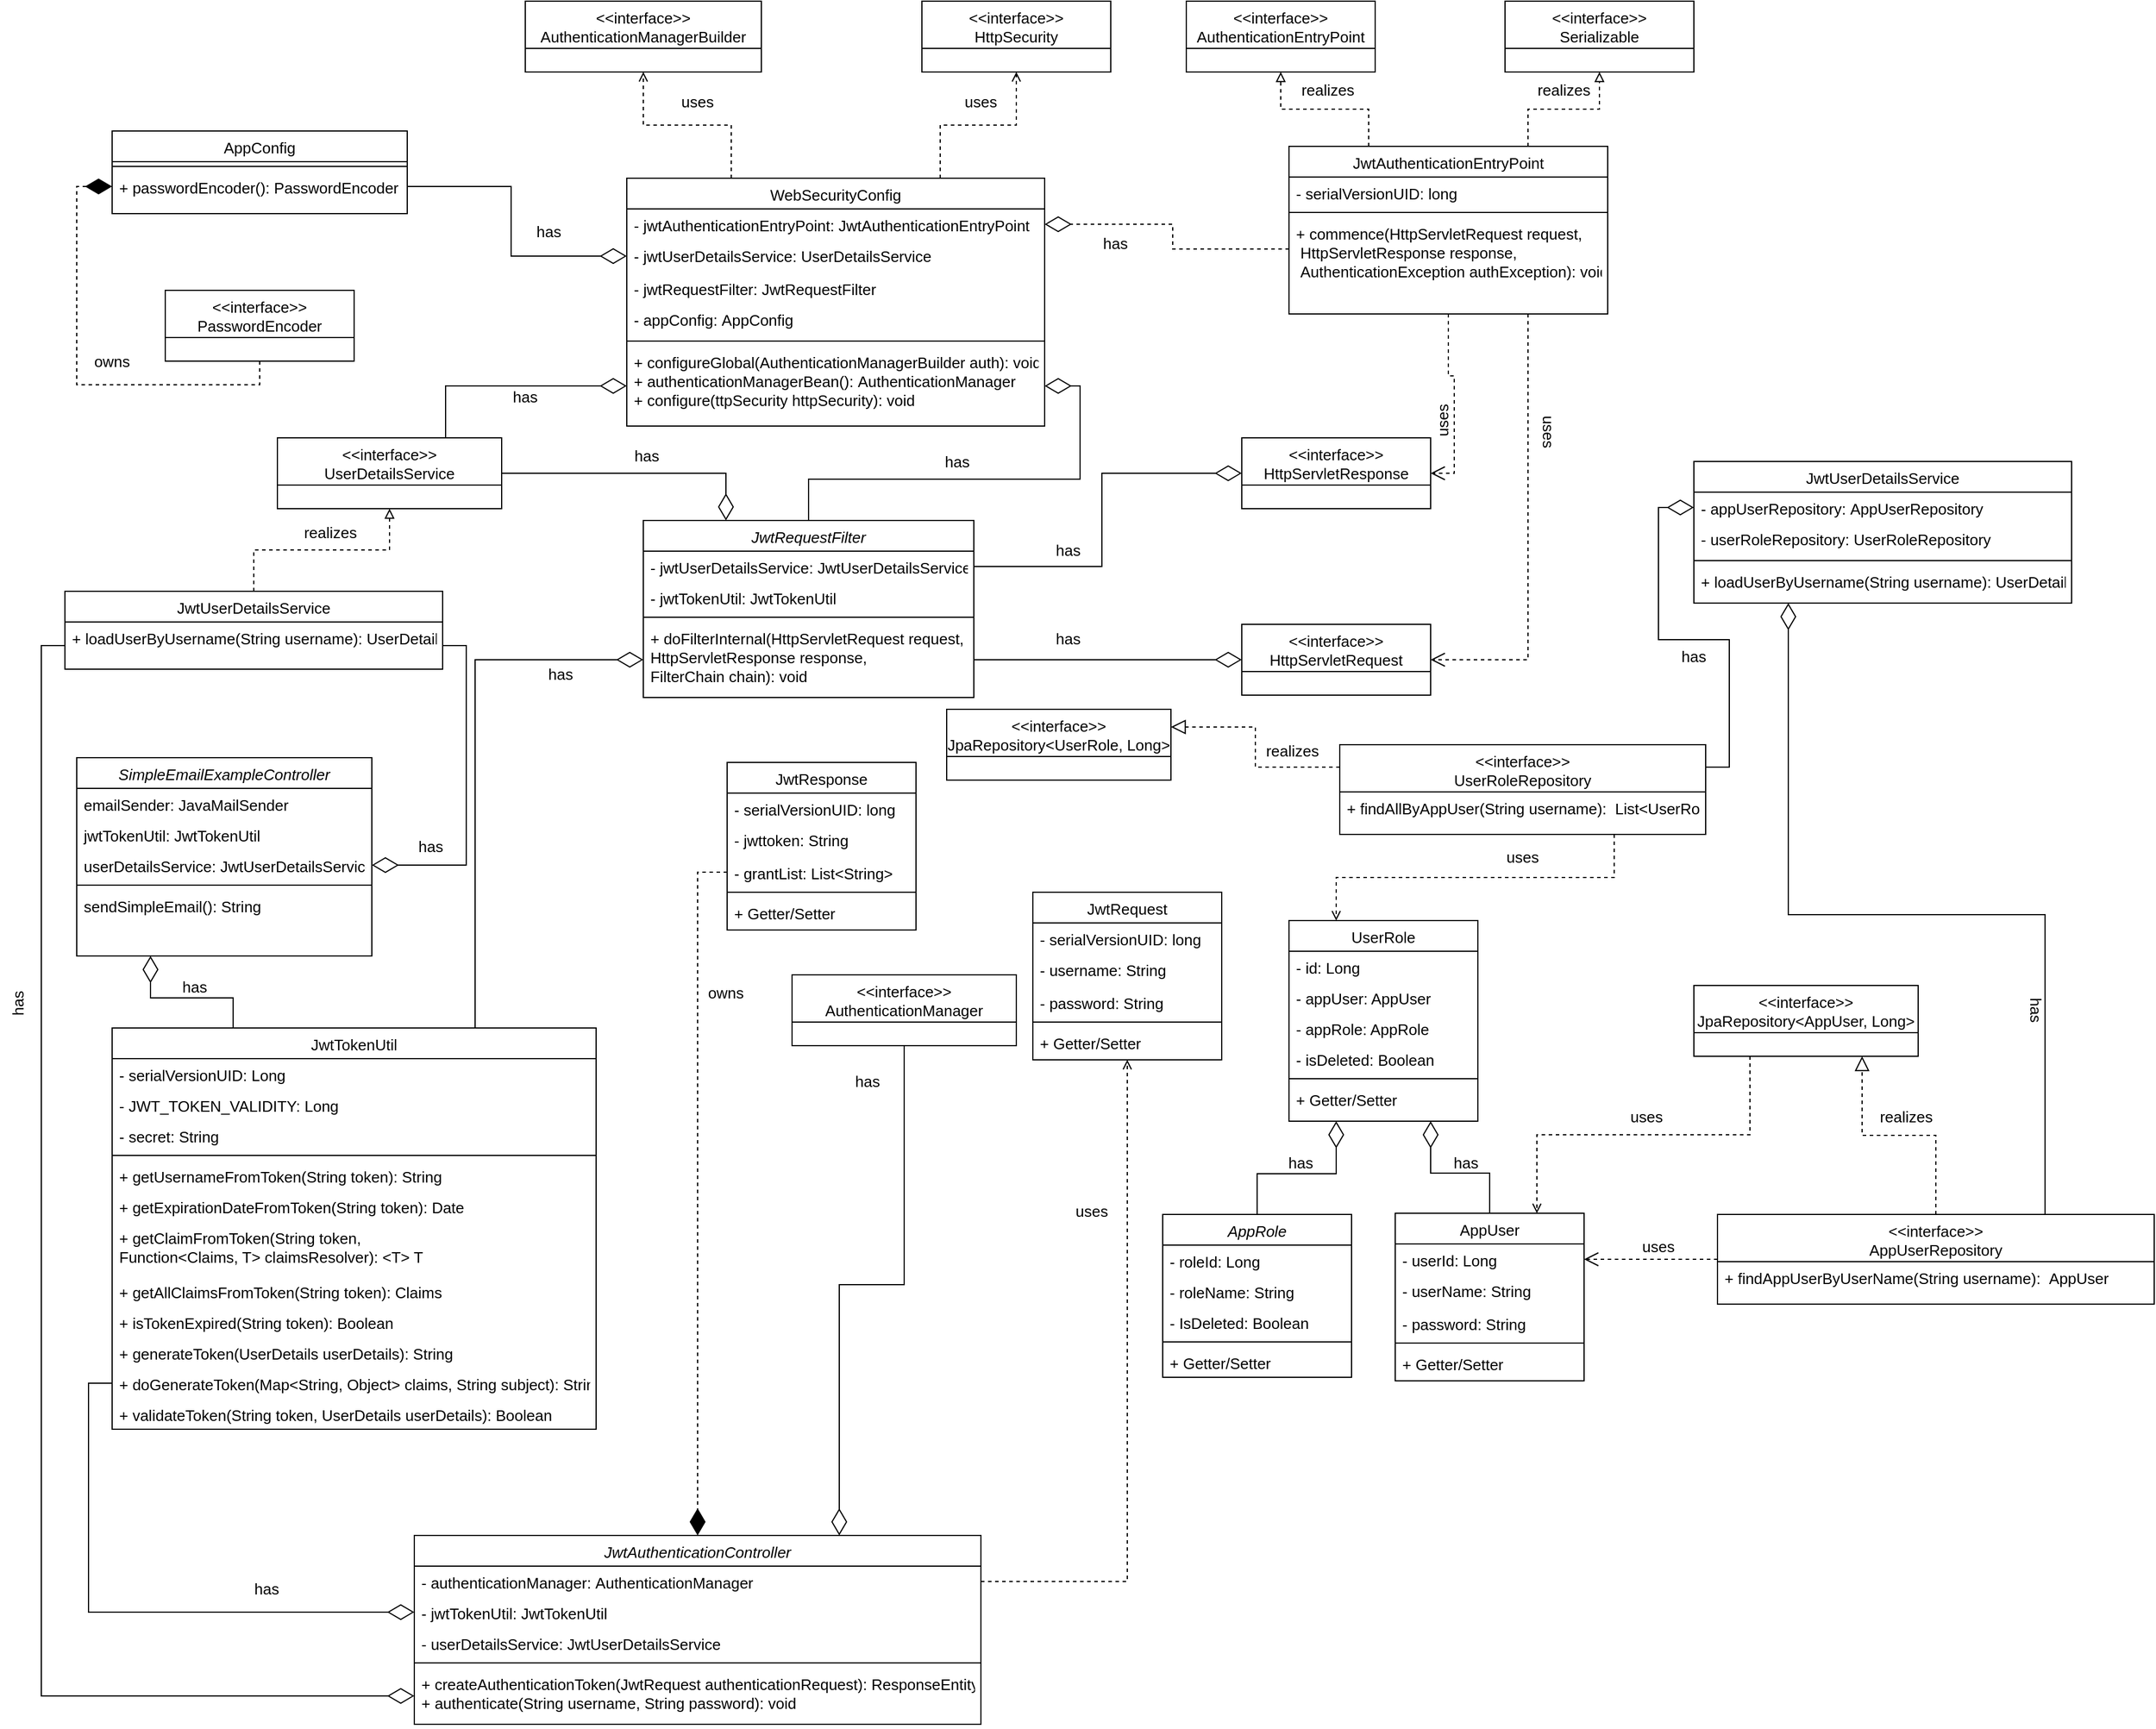 <mxfile version="20.2.3" type="device"><diagram id="C5RBs43oDa-KdzZeNtuy" name="Page-1"><mxGraphModel dx="2947" dy="685" grid="1" gridSize="10" guides="1" tooltips="1" connect="1" arrows="1" fold="1" page="1" pageScale="1" pageWidth="827" pageHeight="1169" math="0" shadow="0"><root><mxCell id="WIyWlLk6GJQsqaUBKTNV-0"/><mxCell id="WIyWlLk6GJQsqaUBKTNV-1" parent="WIyWlLk6GJQsqaUBKTNV-0"/><mxCell id="GFH-KnQMVYbRyh71tDUN-4" style="edgeStyle=orthogonalEdgeStyle;rounded=0;orthogonalLoop=1;jettySize=auto;html=1;exitX=0.5;exitY=0;exitDx=0;exitDy=0;entryX=0.25;entryY=1;entryDx=0;entryDy=0;endArrow=diamondThin;endFill=0;strokeWidth=1;endSize=20;strokeColor=#000000;fontSize=13;" parent="WIyWlLk6GJQsqaUBKTNV-1" source="zkfFHV4jXpPFQw0GAbJ--0" target="zkfFHV4jXpPFQw0GAbJ--17" edge="1"><mxGeometry relative="1" as="geometry"/></mxCell><mxCell id="zkfFHV4jXpPFQw0GAbJ--0" value="AppRole" style="swimlane;fontStyle=2;align=center;verticalAlign=top;childLayout=stackLayout;horizontal=1;startSize=26;horizontalStack=0;resizeParent=1;resizeLast=0;collapsible=1;marginBottom=0;rounded=0;shadow=0;strokeWidth=1;fontSize=13;" parent="WIyWlLk6GJQsqaUBKTNV-1" vertex="1"><mxGeometry x="-420" y="1028" width="160" height="138" as="geometry"><mxRectangle x="230" y="140" width="160" height="26" as="alternateBounds"/></mxGeometry></mxCell><mxCell id="zkfFHV4jXpPFQw0GAbJ--1" value="- roleId: Long" style="text;align=left;verticalAlign=top;spacingLeft=4;spacingRight=4;overflow=hidden;rotatable=0;points=[[0,0.5],[1,0.5]];portConstraint=eastwest;fontSize=13;" parent="zkfFHV4jXpPFQw0GAbJ--0" vertex="1"><mxGeometry y="26" width="160" height="26" as="geometry"/></mxCell><mxCell id="zkfFHV4jXpPFQw0GAbJ--2" value="- roleName: String" style="text;align=left;verticalAlign=top;spacingLeft=4;spacingRight=4;overflow=hidden;rotatable=0;points=[[0,0.5],[1,0.5]];portConstraint=eastwest;rounded=0;shadow=0;html=0;fontSize=13;" parent="zkfFHV4jXpPFQw0GAbJ--0" vertex="1"><mxGeometry y="52" width="160" height="26" as="geometry"/></mxCell><mxCell id="zkfFHV4jXpPFQw0GAbJ--3" value="- IsDeleted: Boolean" style="text;align=left;verticalAlign=top;spacingLeft=4;spacingRight=4;overflow=hidden;rotatable=0;points=[[0,0.5],[1,0.5]];portConstraint=eastwest;rounded=0;shadow=0;html=0;fontSize=13;" parent="zkfFHV4jXpPFQw0GAbJ--0" vertex="1"><mxGeometry y="78" width="160" height="26" as="geometry"/></mxCell><mxCell id="zkfFHV4jXpPFQw0GAbJ--4" value="" style="line;html=1;strokeWidth=1;align=left;verticalAlign=middle;spacingTop=-1;spacingLeft=3;spacingRight=3;rotatable=0;labelPosition=right;points=[];portConstraint=eastwest;fontSize=13;" parent="zkfFHV4jXpPFQw0GAbJ--0" vertex="1"><mxGeometry y="104" width="160" height="8" as="geometry"/></mxCell><mxCell id="zkfFHV4jXpPFQw0GAbJ--5" value="+ Getter/Setter" style="text;align=left;verticalAlign=top;spacingLeft=4;spacingRight=4;overflow=hidden;rotatable=0;points=[[0,0.5],[1,0.5]];portConstraint=eastwest;fontSize=13;" parent="zkfFHV4jXpPFQw0GAbJ--0" vertex="1"><mxGeometry y="112" width="160" height="26" as="geometry"/></mxCell><mxCell id="GFH-KnQMVYbRyh71tDUN-3" style="edgeStyle=orthogonalEdgeStyle;rounded=0;orthogonalLoop=1;jettySize=auto;html=1;exitX=0.5;exitY=0;exitDx=0;exitDy=0;entryX=0.75;entryY=1;entryDx=0;entryDy=0;endArrow=diamondThin;endFill=0;endSize=20;fontSize=13;" parent="WIyWlLk6GJQsqaUBKTNV-1" source="zkfFHV4jXpPFQw0GAbJ--6" target="zkfFHV4jXpPFQw0GAbJ--17" edge="1"><mxGeometry relative="1" as="geometry"/></mxCell><mxCell id="zkfFHV4jXpPFQw0GAbJ--6" value="AppUser" style="swimlane;fontStyle=0;align=center;verticalAlign=top;childLayout=stackLayout;horizontal=1;startSize=26;horizontalStack=0;resizeParent=1;resizeLast=0;collapsible=1;marginBottom=0;rounded=0;shadow=0;strokeWidth=1;fontSize=13;" parent="WIyWlLk6GJQsqaUBKTNV-1" vertex="1"><mxGeometry x="-223" y="1027" width="160" height="142" as="geometry"><mxRectangle x="130" y="380" width="160" height="26" as="alternateBounds"/></mxGeometry></mxCell><mxCell id="zkfFHV4jXpPFQw0GAbJ--7" value="- userId: Long" style="text;align=left;verticalAlign=top;spacingLeft=4;spacingRight=4;overflow=hidden;rotatable=0;points=[[0,0.5],[1,0.5]];portConstraint=eastwest;fontSize=13;" parent="zkfFHV4jXpPFQw0GAbJ--6" vertex="1"><mxGeometry y="26" width="160" height="26" as="geometry"/></mxCell><mxCell id="zkfFHV4jXpPFQw0GAbJ--8" value="- userName: String" style="text;align=left;verticalAlign=top;spacingLeft=4;spacingRight=4;overflow=hidden;rotatable=0;points=[[0,0.5],[1,0.5]];portConstraint=eastwest;rounded=0;shadow=0;html=0;fontSize=13;" parent="zkfFHV4jXpPFQw0GAbJ--6" vertex="1"><mxGeometry y="52" width="160" height="28" as="geometry"/></mxCell><mxCell id="GFH-KnQMVYbRyh71tDUN-1" value="- password: String" style="text;align=left;verticalAlign=top;spacingLeft=4;spacingRight=4;overflow=hidden;rotatable=0;points=[[0,0.5],[1,0.5]];portConstraint=eastwest;fontSize=13;" parent="zkfFHV4jXpPFQw0GAbJ--6" vertex="1"><mxGeometry y="80" width="160" height="26" as="geometry"/></mxCell><mxCell id="zkfFHV4jXpPFQw0GAbJ--9" value="" style="line;html=1;strokeWidth=1;align=left;verticalAlign=middle;spacingTop=-1;spacingLeft=3;spacingRight=3;rotatable=0;labelPosition=right;points=[];portConstraint=eastwest;fontSize=13;" parent="zkfFHV4jXpPFQw0GAbJ--6" vertex="1"><mxGeometry y="106" width="160" height="8" as="geometry"/></mxCell><mxCell id="zkfFHV4jXpPFQw0GAbJ--10" value="+ Getter/Setter" style="text;align=left;verticalAlign=top;spacingLeft=4;spacingRight=4;overflow=hidden;rotatable=0;points=[[0,0.5],[1,0.5]];portConstraint=eastwest;fontStyle=0;fontSize=13;" parent="zkfFHV4jXpPFQw0GAbJ--6" vertex="1"><mxGeometry y="114" width="160" height="26" as="geometry"/></mxCell><mxCell id="zkfFHV4jXpPFQw0GAbJ--17" value="UserRole" style="swimlane;fontStyle=0;align=center;verticalAlign=top;childLayout=stackLayout;horizontal=1;startSize=26;horizontalStack=0;resizeParent=1;resizeLast=0;collapsible=1;marginBottom=0;rounded=0;shadow=0;strokeWidth=1;fontSize=13;" parent="WIyWlLk6GJQsqaUBKTNV-1" vertex="1"><mxGeometry x="-313" y="779" width="160" height="170" as="geometry"><mxRectangle x="550" y="140" width="160" height="26" as="alternateBounds"/></mxGeometry></mxCell><mxCell id="zkfFHV4jXpPFQw0GAbJ--18" value="- id: Long" style="text;align=left;verticalAlign=top;spacingLeft=4;spacingRight=4;overflow=hidden;rotatable=0;points=[[0,0.5],[1,0.5]];portConstraint=eastwest;fontSize=13;" parent="zkfFHV4jXpPFQw0GAbJ--17" vertex="1"><mxGeometry y="26" width="160" height="26" as="geometry"/></mxCell><mxCell id="zkfFHV4jXpPFQw0GAbJ--19" value="- appUser: AppUser" style="text;align=left;verticalAlign=top;spacingLeft=4;spacingRight=4;overflow=hidden;rotatable=0;points=[[0,0.5],[1,0.5]];portConstraint=eastwest;rounded=0;shadow=0;html=0;fontSize=13;" parent="zkfFHV4jXpPFQw0GAbJ--17" vertex="1"><mxGeometry y="52" width="160" height="26" as="geometry"/></mxCell><mxCell id="zkfFHV4jXpPFQw0GAbJ--20" value="- appRole: AppRole" style="text;align=left;verticalAlign=top;spacingLeft=4;spacingRight=4;overflow=hidden;rotatable=0;points=[[0,0.5],[1,0.5]];portConstraint=eastwest;rounded=0;shadow=0;html=0;fontSize=13;" parent="zkfFHV4jXpPFQw0GAbJ--17" vertex="1"><mxGeometry y="78" width="160" height="26" as="geometry"/></mxCell><mxCell id="zkfFHV4jXpPFQw0GAbJ--22" value="- isDeleted: Boolean" style="text;align=left;verticalAlign=top;spacingLeft=4;spacingRight=4;overflow=hidden;rotatable=0;points=[[0,0.5],[1,0.5]];portConstraint=eastwest;rounded=0;shadow=0;html=0;fontSize=13;" parent="zkfFHV4jXpPFQw0GAbJ--17" vertex="1"><mxGeometry y="104" width="160" height="26" as="geometry"/></mxCell><mxCell id="zkfFHV4jXpPFQw0GAbJ--23" value="" style="line;html=1;strokeWidth=1;align=left;verticalAlign=middle;spacingTop=-1;spacingLeft=3;spacingRight=3;rotatable=0;labelPosition=right;points=[];portConstraint=eastwest;fontSize=13;" parent="zkfFHV4jXpPFQw0GAbJ--17" vertex="1"><mxGeometry y="130" width="160" height="8" as="geometry"/></mxCell><mxCell id="zkfFHV4jXpPFQw0GAbJ--24" value="+ Getter/Setter" style="text;align=left;verticalAlign=top;spacingLeft=4;spacingRight=4;overflow=hidden;rotatable=0;points=[[0,0.5],[1,0.5]];portConstraint=eastwest;fontSize=13;" parent="zkfFHV4jXpPFQw0GAbJ--17" vertex="1"><mxGeometry y="138" width="160" height="26" as="geometry"/></mxCell><mxCell id="GFH-KnQMVYbRyh71tDUN-5" value="has" style="text;html=1;strokeColor=none;fillColor=none;align=center;verticalAlign=middle;whiteSpace=wrap;rounded=0;fontSize=13;" parent="WIyWlLk6GJQsqaUBKTNV-1" vertex="1"><mxGeometry x="-193" y="969" width="60" height="30" as="geometry"/></mxCell><mxCell id="GFH-KnQMVYbRyh71tDUN-6" value="has" style="text;html=1;strokeColor=none;fillColor=none;align=center;verticalAlign=middle;whiteSpace=wrap;rounded=0;fontSize=13;" parent="WIyWlLk6GJQsqaUBKTNV-1" vertex="1"><mxGeometry x="-333" y="969" width="60" height="30" as="geometry"/></mxCell><mxCell id="mwHQB4q57bVWl0-yismX-0" value="JwtResponse" style="swimlane;fontStyle=0;align=center;verticalAlign=top;childLayout=stackLayout;horizontal=1;startSize=26;horizontalStack=0;resizeParent=1;resizeLast=0;collapsible=1;marginBottom=0;rounded=0;shadow=0;strokeWidth=1;fontSize=13;" parent="WIyWlLk6GJQsqaUBKTNV-1" vertex="1"><mxGeometry x="-789" y="645" width="160" height="142" as="geometry"><mxRectangle x="130" y="380" width="160" height="26" as="alternateBounds"/></mxGeometry></mxCell><mxCell id="mwHQB4q57bVWl0-yismX-1" value="- serialVersionUID: long" style="text;align=left;verticalAlign=top;spacingLeft=4;spacingRight=4;overflow=hidden;rotatable=0;points=[[0,0.5],[1,0.5]];portConstraint=eastwest;fontSize=13;" parent="mwHQB4q57bVWl0-yismX-0" vertex="1"><mxGeometry y="26" width="160" height="26" as="geometry"/></mxCell><mxCell id="mwHQB4q57bVWl0-yismX-2" value="- jwttoken: String" style="text;align=left;verticalAlign=top;spacingLeft=4;spacingRight=4;overflow=hidden;rotatable=0;points=[[0,0.5],[1,0.5]];portConstraint=eastwest;rounded=0;shadow=0;html=0;fontSize=13;" parent="mwHQB4q57bVWl0-yismX-0" vertex="1"><mxGeometry y="52" width="160" height="28" as="geometry"/></mxCell><mxCell id="mwHQB4q57bVWl0-yismX-3" value="- grantList: List&lt;String&gt;" style="text;align=left;verticalAlign=top;spacingLeft=4;spacingRight=4;overflow=hidden;rotatable=0;points=[[0,0.5],[1,0.5]];portConstraint=eastwest;fontSize=13;" parent="mwHQB4q57bVWl0-yismX-0" vertex="1"><mxGeometry y="80" width="160" height="26" as="geometry"/></mxCell><mxCell id="mwHQB4q57bVWl0-yismX-4" value="" style="line;html=1;strokeWidth=1;align=left;verticalAlign=middle;spacingTop=-1;spacingLeft=3;spacingRight=3;rotatable=0;labelPosition=right;points=[];portConstraint=eastwest;fontSize=13;" parent="mwHQB4q57bVWl0-yismX-0" vertex="1"><mxGeometry y="106" width="160" height="8" as="geometry"/></mxCell><mxCell id="mwHQB4q57bVWl0-yismX-5" value="+ Getter/Setter" style="text;align=left;verticalAlign=top;spacingLeft=4;spacingRight=4;overflow=hidden;rotatable=0;points=[[0,0.5],[1,0.5]];portConstraint=eastwest;fontStyle=0;fontSize=13;" parent="mwHQB4q57bVWl0-yismX-0" vertex="1"><mxGeometry y="114" width="160" height="26" as="geometry"/></mxCell><mxCell id="mwHQB4q57bVWl0-yismX-11" value="JwtRequest" style="swimlane;fontStyle=0;align=center;verticalAlign=top;childLayout=stackLayout;horizontal=1;startSize=26;horizontalStack=0;resizeParent=1;resizeLast=0;collapsible=1;marginBottom=0;rounded=0;shadow=0;strokeWidth=1;fontSize=13;" parent="WIyWlLk6GJQsqaUBKTNV-1" vertex="1"><mxGeometry x="-530" y="755" width="160" height="142" as="geometry"><mxRectangle x="130" y="380" width="160" height="26" as="alternateBounds"/></mxGeometry></mxCell><mxCell id="mwHQB4q57bVWl0-yismX-12" value="- serialVersionUID: long" style="text;align=left;verticalAlign=top;spacingLeft=4;spacingRight=4;overflow=hidden;rotatable=0;points=[[0,0.5],[1,0.5]];portConstraint=eastwest;fontSize=13;" parent="mwHQB4q57bVWl0-yismX-11" vertex="1"><mxGeometry y="26" width="160" height="26" as="geometry"/></mxCell><mxCell id="mwHQB4q57bVWl0-yismX-13" value="- username: String" style="text;align=left;verticalAlign=top;spacingLeft=4;spacingRight=4;overflow=hidden;rotatable=0;points=[[0,0.5],[1,0.5]];portConstraint=eastwest;rounded=0;shadow=0;html=0;fontSize=13;" parent="mwHQB4q57bVWl0-yismX-11" vertex="1"><mxGeometry y="52" width="160" height="28" as="geometry"/></mxCell><mxCell id="mwHQB4q57bVWl0-yismX-14" value="- password: String" style="text;align=left;verticalAlign=top;spacingLeft=4;spacingRight=4;overflow=hidden;rotatable=0;points=[[0,0.5],[1,0.5]];portConstraint=eastwest;fontSize=13;" parent="mwHQB4q57bVWl0-yismX-11" vertex="1"><mxGeometry y="80" width="160" height="26" as="geometry"/></mxCell><mxCell id="mwHQB4q57bVWl0-yismX-15" value="" style="line;html=1;strokeWidth=1;align=left;verticalAlign=middle;spacingTop=-1;spacingLeft=3;spacingRight=3;rotatable=0;labelPosition=right;points=[];portConstraint=eastwest;fontSize=13;" parent="mwHQB4q57bVWl0-yismX-11" vertex="1"><mxGeometry y="106" width="160" height="8" as="geometry"/></mxCell><mxCell id="mwHQB4q57bVWl0-yismX-16" value="+ Getter/Setter" style="text;align=left;verticalAlign=top;spacingLeft=4;spacingRight=4;overflow=hidden;rotatable=0;points=[[0,0.5],[1,0.5]];portConstraint=eastwest;fontStyle=0;fontSize=13;" parent="mwHQB4q57bVWl0-yismX-11" vertex="1"><mxGeometry y="114" width="160" height="26" as="geometry"/></mxCell><mxCell id="mwHQB4q57bVWl0-yismX-31" style="edgeStyle=orthogonalEdgeStyle;rounded=0;orthogonalLoop=1;jettySize=auto;html=1;exitX=0.25;exitY=0;exitDx=0;exitDy=0;entryX=0.5;entryY=1;entryDx=0;entryDy=0;dashed=1;endArrow=block;endFill=0;fontSize=13;" parent="WIyWlLk6GJQsqaUBKTNV-1" source="mwHQB4q57bVWl0-yismX-17" target="mwHQB4q57bVWl0-yismX-24" edge="1"><mxGeometry relative="1" as="geometry"/></mxCell><mxCell id="mwHQB4q57bVWl0-yismX-34" style="edgeStyle=orthogonalEdgeStyle;rounded=0;orthogonalLoop=1;jettySize=auto;html=1;exitX=0.75;exitY=0;exitDx=0;exitDy=0;entryX=0.5;entryY=1;entryDx=0;entryDy=0;dashed=1;endArrow=block;endFill=0;fontSize=13;" parent="WIyWlLk6GJQsqaUBKTNV-1" source="mwHQB4q57bVWl0-yismX-17" target="mwHQB4q57bVWl0-yismX-33" edge="1"><mxGeometry relative="1" as="geometry"/></mxCell><mxCell id="mwHQB4q57bVWl0-yismX-128" style="edgeStyle=orthogonalEdgeStyle;rounded=0;orthogonalLoop=1;jettySize=auto;html=1;exitX=0.75;exitY=1;exitDx=0;exitDy=0;entryX=1;entryY=0.5;entryDx=0;entryDy=0;dashed=1;endArrow=open;endFill=0;endSize=10;fontSize=13;" parent="WIyWlLk6GJQsqaUBKTNV-1" source="mwHQB4q57bVWl0-yismX-17" target="mwHQB4q57bVWl0-yismX-97" edge="1"><mxGeometry relative="1" as="geometry"/></mxCell><mxCell id="mwHQB4q57bVWl0-yismX-132" style="edgeStyle=orthogonalEdgeStyle;rounded=0;orthogonalLoop=1;jettySize=auto;html=1;exitX=0.5;exitY=1;exitDx=0;exitDy=0;entryX=1;entryY=0.5;entryDx=0;entryDy=0;dashed=1;endArrow=open;endFill=0;endSize=10;fontSize=13;" parent="WIyWlLk6GJQsqaUBKTNV-1" source="mwHQB4q57bVWl0-yismX-17" target="mwHQB4q57bVWl0-yismX-98" edge="1"><mxGeometry relative="1" as="geometry"/></mxCell><mxCell id="mwHQB4q57bVWl0-yismX-17" value="JwtAuthenticationEntryPoint" style="swimlane;fontStyle=0;align=center;verticalAlign=top;childLayout=stackLayout;horizontal=1;startSize=26;horizontalStack=0;resizeParent=1;resizeLast=0;collapsible=1;marginBottom=0;rounded=0;shadow=0;strokeWidth=1;fontSize=13;" parent="WIyWlLk6GJQsqaUBKTNV-1" vertex="1"><mxGeometry x="-313" y="123" width="270" height="142" as="geometry"><mxRectangle x="130" y="380" width="160" height="26" as="alternateBounds"/></mxGeometry></mxCell><mxCell id="mwHQB4q57bVWl0-yismX-18" value="- serialVersionUID: long" style="text;align=left;verticalAlign=top;spacingLeft=4;spacingRight=4;overflow=hidden;rotatable=0;points=[[0,0.5],[1,0.5]];portConstraint=eastwest;fontSize=13;" parent="mwHQB4q57bVWl0-yismX-17" vertex="1"><mxGeometry y="26" width="270" height="26" as="geometry"/></mxCell><mxCell id="mwHQB4q57bVWl0-yismX-21" value="" style="line;html=1;strokeWidth=1;align=left;verticalAlign=middle;spacingTop=-1;spacingLeft=3;spacingRight=3;rotatable=0;labelPosition=right;points=[];portConstraint=eastwest;fontSize=13;" parent="mwHQB4q57bVWl0-yismX-17" vertex="1"><mxGeometry y="52" width="270" height="8" as="geometry"/></mxCell><mxCell id="mwHQB4q57bVWl0-yismX-23" value="+ commence(HttpServletRequest request,&#10; HttpServletResponse response,&#10; AuthenticationException authException): void" style="text;align=left;verticalAlign=top;spacingLeft=4;spacingRight=4;overflow=hidden;rotatable=0;points=[[0,0.5],[1,0.5]];portConstraint=eastwest;fontStyle=0;fontSize=13;" parent="mwHQB4q57bVWl0-yismX-17" vertex="1"><mxGeometry y="60" width="270" height="54" as="geometry"/></mxCell><mxCell id="mwHQB4q57bVWl0-yismX-24" value="&lt;&lt;interface&gt;&gt;&#10;AuthenticationEntryPoint" style="swimlane;fontStyle=0;align=center;verticalAlign=top;childLayout=stackLayout;horizontal=1;startSize=40;horizontalStack=0;resizeParent=1;resizeLast=0;collapsible=1;marginBottom=0;rounded=0;shadow=0;strokeWidth=1;fontSize=13;" parent="WIyWlLk6GJQsqaUBKTNV-1" vertex="1"><mxGeometry x="-400" width="160" height="60" as="geometry"><mxRectangle x="130" y="380" width="160" height="26" as="alternateBounds"/></mxGeometry></mxCell><mxCell id="mwHQB4q57bVWl0-yismX-32" value="realizes" style="text;html=1;strokeColor=none;fillColor=none;align=center;verticalAlign=middle;whiteSpace=wrap;rounded=0;fontSize=13;" parent="WIyWlLk6GJQsqaUBKTNV-1" vertex="1"><mxGeometry x="-310" y="60" width="60" height="30" as="geometry"/></mxCell><mxCell id="mwHQB4q57bVWl0-yismX-33" value="&lt;&lt;interface&gt;&gt;&#10;Serializable" style="swimlane;fontStyle=0;align=center;verticalAlign=top;childLayout=stackLayout;horizontal=1;startSize=40;horizontalStack=0;resizeParent=1;resizeLast=0;collapsible=1;marginBottom=0;rounded=0;shadow=0;strokeWidth=1;fontSize=13;" parent="WIyWlLk6GJQsqaUBKTNV-1" vertex="1"><mxGeometry x="-130" width="160" height="60" as="geometry"><mxRectangle x="130" y="380" width="160" height="26" as="alternateBounds"/></mxGeometry></mxCell><mxCell id="mwHQB4q57bVWl0-yismX-35" value="realizes" style="text;html=1;strokeColor=none;fillColor=none;align=center;verticalAlign=middle;whiteSpace=wrap;rounded=0;fontSize=13;" parent="WIyWlLk6GJQsqaUBKTNV-1" vertex="1"><mxGeometry x="-110" y="60" width="60" height="30" as="geometry"/></mxCell><mxCell id="mwHQB4q57bVWl0-yismX-36" value="AppConfig" style="swimlane;fontStyle=0;align=center;verticalAlign=top;childLayout=stackLayout;horizontal=1;startSize=26;horizontalStack=0;resizeParent=1;resizeLast=0;collapsible=1;marginBottom=0;rounded=0;shadow=0;strokeWidth=1;fontSize=13;" parent="WIyWlLk6GJQsqaUBKTNV-1" vertex="1"><mxGeometry x="-1310" y="110" width="250" height="70" as="geometry"><mxRectangle x="130" y="380" width="160" height="26" as="alternateBounds"/></mxGeometry></mxCell><mxCell id="mwHQB4q57bVWl0-yismX-40" value="" style="line;html=1;strokeWidth=1;align=left;verticalAlign=middle;spacingTop=-1;spacingLeft=3;spacingRight=3;rotatable=0;labelPosition=right;points=[];portConstraint=eastwest;fontSize=13;" parent="mwHQB4q57bVWl0-yismX-36" vertex="1"><mxGeometry y="26" width="250" height="8" as="geometry"/></mxCell><mxCell id="mwHQB4q57bVWl0-yismX-41" value="+ passwordEncoder(): PasswordEncoder" style="text;align=left;verticalAlign=top;spacingLeft=4;spacingRight=4;overflow=hidden;rotatable=0;points=[[0,0.5],[1,0.5]];portConstraint=eastwest;fontStyle=0;fontSize=13;" parent="mwHQB4q57bVWl0-yismX-36" vertex="1"><mxGeometry y="34" width="250" height="26" as="geometry"/></mxCell><mxCell id="mwHQB4q57bVWl0-yismX-50" style="edgeStyle=orthogonalEdgeStyle;rounded=0;orthogonalLoop=1;jettySize=auto;html=1;exitX=0.75;exitY=0;exitDx=0;exitDy=0;entryX=0.5;entryY=1;entryDx=0;entryDy=0;dashed=1;endArrow=open;endFill=0;fontSize=13;" parent="WIyWlLk6GJQsqaUBKTNV-1" source="mwHQB4q57bVWl0-yismX-119" target="mwHQB4q57bVWl0-yismX-49" edge="1"><mxGeometry relative="1" as="geometry"><mxPoint x="-605" y="140" as="sourcePoint"/></mxGeometry></mxCell><mxCell id="mwHQB4q57bVWl0-yismX-53" style="edgeStyle=orthogonalEdgeStyle;rounded=0;orthogonalLoop=1;jettySize=auto;html=1;exitX=0.25;exitY=0;exitDx=0;exitDy=0;entryX=0.5;entryY=1;entryDx=0;entryDy=0;dashed=1;endArrow=open;endFill=0;fontSize=13;" parent="WIyWlLk6GJQsqaUBKTNV-1" source="mwHQB4q57bVWl0-yismX-119" target="mwHQB4q57bVWl0-yismX-52" edge="1"><mxGeometry relative="1" as="geometry"><mxPoint x="-775" y="140" as="sourcePoint"/></mxGeometry></mxCell><mxCell id="mwHQB4q57bVWl0-yismX-49" value="&lt;&lt;interface&gt;&gt;&#10;HttpSecurity" style="swimlane;fontStyle=0;align=center;verticalAlign=top;childLayout=stackLayout;horizontal=1;startSize=40;horizontalStack=0;resizeParent=1;resizeLast=0;collapsible=1;marginBottom=0;rounded=0;shadow=0;strokeWidth=1;fontSize=13;" parent="WIyWlLk6GJQsqaUBKTNV-1" vertex="1"><mxGeometry x="-624" width="160" height="60" as="geometry"><mxRectangle x="130" y="380" width="160" height="26" as="alternateBounds"/></mxGeometry></mxCell><mxCell id="mwHQB4q57bVWl0-yismX-51" value="uses" style="text;html=1;strokeColor=none;fillColor=none;align=center;verticalAlign=middle;whiteSpace=wrap;rounded=0;fontSize=13;" parent="WIyWlLk6GJQsqaUBKTNV-1" vertex="1"><mxGeometry x="-604" y="70" width="60" height="30" as="geometry"/></mxCell><mxCell id="mwHQB4q57bVWl0-yismX-52" value="&lt;&lt;interface&gt;&gt;&#10;AuthenticationManagerBuilder" style="swimlane;fontStyle=0;align=center;verticalAlign=top;childLayout=stackLayout;horizontal=1;startSize=40;horizontalStack=0;resizeParent=1;resizeLast=0;collapsible=1;marginBottom=0;rounded=0;shadow=0;strokeWidth=1;fontSize=13;" parent="WIyWlLk6GJQsqaUBKTNV-1" vertex="1"><mxGeometry x="-960" width="200" height="60" as="geometry"><mxRectangle x="130" y="380" width="160" height="26" as="alternateBounds"/></mxGeometry></mxCell><mxCell id="mwHQB4q57bVWl0-yismX-54" value="uses" style="text;html=1;strokeColor=none;fillColor=none;align=center;verticalAlign=middle;whiteSpace=wrap;rounded=0;fontSize=13;" parent="WIyWlLk6GJQsqaUBKTNV-1" vertex="1"><mxGeometry x="-844" y="70" width="60" height="30" as="geometry"/></mxCell><mxCell id="mwHQB4q57bVWl0-yismX-58" style="edgeStyle=orthogonalEdgeStyle;rounded=0;orthogonalLoop=1;jettySize=auto;html=1;exitX=1;exitY=0.5;exitDx=0;exitDy=0;entryX=0.5;entryY=1;entryDx=0;entryDy=0;dashed=1;endArrow=open;endFill=0;fontSize=13;" parent="WIyWlLk6GJQsqaUBKTNV-1" source="mwHQB4q57bVWl0-yismX-140" target="mwHQB4q57bVWl0-yismX-11" edge="1"><mxGeometry relative="1" as="geometry"><mxPoint x="-680" y="957" as="sourcePoint"/></mxGeometry></mxCell><mxCell id="mwHQB4q57bVWl0-yismX-59" value="uses" style="text;html=1;strokeColor=none;fillColor=none;align=center;verticalAlign=middle;whiteSpace=wrap;rounded=0;fontSize=13;" parent="WIyWlLk6GJQsqaUBKTNV-1" vertex="1"><mxGeometry x="-510" y="1010" width="60" height="30" as="geometry"/></mxCell><mxCell id="mwHQB4q57bVWl0-yismX-74" style="edgeStyle=orthogonalEdgeStyle;rounded=0;orthogonalLoop=1;jettySize=auto;html=1;exitX=0.75;exitY=1;exitDx=0;exitDy=0;entryX=0.25;entryY=0;entryDx=0;entryDy=0;dashed=1;endArrow=open;endFill=0;fontSize=13;" parent="WIyWlLk6GJQsqaUBKTNV-1" source="mwHQB4q57bVWl0-yismX-61" target="zkfFHV4jXpPFQw0GAbJ--17" edge="1"><mxGeometry relative="1" as="geometry"/></mxCell><mxCell id="mwHQB4q57bVWl0-yismX-178" style="edgeStyle=orthogonalEdgeStyle;rounded=0;orthogonalLoop=1;jettySize=auto;html=1;exitX=0;exitY=0.25;exitDx=0;exitDy=0;entryX=1;entryY=0.25;entryDx=0;entryDy=0;dashed=1;endArrow=block;endFill=0;endSize=10;fontSize=13;" parent="WIyWlLk6GJQsqaUBKTNV-1" source="mwHQB4q57bVWl0-yismX-61" target="mwHQB4q57bVWl0-yismX-177" edge="1"><mxGeometry relative="1" as="geometry"/></mxCell><mxCell id="mwHQB4q57bVWl0-yismX-182" style="edgeStyle=orthogonalEdgeStyle;rounded=0;orthogonalLoop=1;jettySize=auto;html=1;exitX=1;exitY=0.25;exitDx=0;exitDy=0;entryX=0;entryY=0.5;entryDx=0;entryDy=0;endArrow=diamondThin;endFill=0;endSize=20;fontSize=13;" parent="WIyWlLk6GJQsqaUBKTNV-1" source="mwHQB4q57bVWl0-yismX-61" target="mwHQB4q57bVWl0-yismX-164" edge="1"><mxGeometry relative="1" as="geometry"/></mxCell><mxCell id="mwHQB4q57bVWl0-yismX-61" value="&lt;&lt;interface&gt;&gt;&#10;UserRoleRepository" style="swimlane;fontStyle=0;align=center;verticalAlign=top;childLayout=stackLayout;horizontal=1;startSize=40;horizontalStack=0;resizeParent=1;resizeLast=0;collapsible=1;marginBottom=0;rounded=0;shadow=0;strokeWidth=1;fontSize=13;" parent="WIyWlLk6GJQsqaUBKTNV-1" vertex="1"><mxGeometry x="-270" y="630" width="310" height="76" as="geometry"><mxRectangle x="130" y="380" width="160" height="26" as="alternateBounds"/></mxGeometry></mxCell><mxCell id="mwHQB4q57bVWl0-yismX-63" value="+ findAllByAppUser(String username):  List&lt;UserRole&gt;" style="text;align=left;verticalAlign=top;spacingLeft=4;spacingRight=4;overflow=hidden;rotatable=0;points=[[0,0.5],[1,0.5]];portConstraint=eastwest;fontStyle=0;fontSize=13;" parent="mwHQB4q57bVWl0-yismX-61" vertex="1"><mxGeometry y="40" width="310" height="36" as="geometry"/></mxCell><mxCell id="mwHQB4q57bVWl0-yismX-65" style="edgeStyle=orthogonalEdgeStyle;rounded=0;orthogonalLoop=1;jettySize=auto;html=1;exitX=0.25;exitY=1;exitDx=0;exitDy=0;entryX=0.75;entryY=0;entryDx=0;entryDy=0;dashed=1;endArrow=open;endFill=0;fontSize=13;" parent="WIyWlLk6GJQsqaUBKTNV-1" source="mwHQB4q57bVWl0-yismX-64" target="zkfFHV4jXpPFQw0GAbJ--6" edge="1"><mxGeometry relative="1" as="geometry"/></mxCell><mxCell id="mwHQB4q57bVWl0-yismX-64" value="&lt;&lt;interface&gt;&gt;&#10;JpaRepository&lt;AppUser, Long&gt;" style="swimlane;fontStyle=0;align=center;verticalAlign=top;childLayout=stackLayout;horizontal=1;startSize=40;horizontalStack=0;resizeParent=1;resizeLast=0;collapsible=1;marginBottom=0;rounded=0;shadow=0;strokeWidth=1;fontSize=13;" parent="WIyWlLk6GJQsqaUBKTNV-1" vertex="1"><mxGeometry x="30" y="834" width="190" height="60" as="geometry"><mxRectangle x="130" y="380" width="160" height="26" as="alternateBounds"/></mxGeometry></mxCell><mxCell id="mwHQB4q57bVWl0-yismX-66" value="uses" style="text;html=1;strokeColor=none;fillColor=none;align=center;verticalAlign=middle;whiteSpace=wrap;rounded=0;fontSize=13;" parent="WIyWlLk6GJQsqaUBKTNV-1" vertex="1"><mxGeometry x="-40" y="930" width="60" height="30" as="geometry"/></mxCell><mxCell id="mwHQB4q57bVWl0-yismX-75" value="uses" style="text;html=1;strokeColor=none;fillColor=none;align=center;verticalAlign=middle;whiteSpace=wrap;rounded=0;fontSize=13;" parent="WIyWlLk6GJQsqaUBKTNV-1" vertex="1"><mxGeometry x="-145" y="710" width="60" height="30" as="geometry"/></mxCell><mxCell id="mwHQB4q57bVWl0-yismX-79" style="edgeStyle=orthogonalEdgeStyle;rounded=0;orthogonalLoop=1;jettySize=auto;html=1;exitX=0.5;exitY=0;exitDx=0;exitDy=0;entryX=0.5;entryY=1;entryDx=0;entryDy=0;dashed=1;endArrow=block;endFill=0;fontSize=13;" parent="WIyWlLk6GJQsqaUBKTNV-1" source="mwHQB4q57bVWl0-yismX-76" target="mwHQB4q57bVWl0-yismX-78" edge="1"><mxGeometry relative="1" as="geometry"/></mxCell><mxCell id="mwHQB4q57bVWl0-yismX-76" value="JwtUserDetailsService" style="swimlane;fontStyle=0;align=center;verticalAlign=top;childLayout=stackLayout;horizontal=1;startSize=26;horizontalStack=0;resizeParent=1;resizeLast=0;collapsible=1;marginBottom=0;rounded=0;shadow=0;strokeWidth=1;fontSize=13;" parent="WIyWlLk6GJQsqaUBKTNV-1" vertex="1"><mxGeometry x="-1350" y="500" width="320" height="66" as="geometry"><mxRectangle x="130" y="380" width="160" height="26" as="alternateBounds"/></mxGeometry></mxCell><mxCell id="mwHQB4q57bVWl0-yismX-77" value="+ loadUserByUsername(String username): UserDetails" style="text;align=left;verticalAlign=top;spacingLeft=4;spacingRight=4;overflow=hidden;rotatable=0;points=[[0,0.5],[1,0.5]];portConstraint=eastwest;fontStyle=0;fontSize=13;" parent="mwHQB4q57bVWl0-yismX-76" vertex="1"><mxGeometry y="26" width="320" height="40" as="geometry"/></mxCell><mxCell id="mwHQB4q57bVWl0-yismX-130" style="edgeStyle=orthogonalEdgeStyle;rounded=0;orthogonalLoop=1;jettySize=auto;html=1;exitX=0.75;exitY=0;exitDx=0;exitDy=0;entryX=0;entryY=0.5;entryDx=0;entryDy=0;endArrow=diamondThin;endFill=0;endSize=20;fontSize=13;" parent="WIyWlLk6GJQsqaUBKTNV-1" source="mwHQB4q57bVWl0-yismX-78" target="mwHQB4q57bVWl0-yismX-124" edge="1"><mxGeometry relative="1" as="geometry"/></mxCell><mxCell id="mwHQB4q57bVWl0-yismX-155" style="edgeStyle=orthogonalEdgeStyle;rounded=0;orthogonalLoop=1;jettySize=auto;html=1;exitX=1;exitY=0.5;exitDx=0;exitDy=0;entryX=0.25;entryY=0;entryDx=0;entryDy=0;endArrow=diamondThin;endFill=0;endSize=20;fontSize=13;" parent="WIyWlLk6GJQsqaUBKTNV-1" source="mwHQB4q57bVWl0-yismX-78" target="mwHQB4q57bVWl0-yismX-112" edge="1"><mxGeometry relative="1" as="geometry"/></mxCell><mxCell id="mwHQB4q57bVWl0-yismX-78" value="&lt;&lt;interface&gt;&gt;&#10;UserDetailsService" style="swimlane;fontStyle=0;align=center;verticalAlign=top;childLayout=stackLayout;horizontal=1;startSize=40;horizontalStack=0;resizeParent=1;resizeLast=0;collapsible=1;marginBottom=0;rounded=0;shadow=0;strokeWidth=1;fontSize=13;" parent="WIyWlLk6GJQsqaUBKTNV-1" vertex="1"><mxGeometry x="-1170" y="370" width="190" height="60" as="geometry"><mxRectangle x="130" y="380" width="160" height="26" as="alternateBounds"/></mxGeometry></mxCell><mxCell id="mwHQB4q57bVWl0-yismX-80" value="realizes" style="text;html=1;strokeColor=none;fillColor=none;align=center;verticalAlign=middle;whiteSpace=wrap;rounded=0;fontSize=13;" parent="WIyWlLk6GJQsqaUBKTNV-1" vertex="1"><mxGeometry x="-1155" y="435" width="60" height="30" as="geometry"/></mxCell><mxCell id="mwHQB4q57bVWl0-yismX-160" style="edgeStyle=orthogonalEdgeStyle;rounded=0;orthogonalLoop=1;jettySize=auto;html=1;exitX=0.75;exitY=0;exitDx=0;exitDy=0;entryX=0;entryY=0.5;entryDx=0;entryDy=0;endArrow=diamondThin;endFill=0;endSize=20;fontSize=13;" parent="WIyWlLk6GJQsqaUBKTNV-1" source="mwHQB4q57bVWl0-yismX-83" target="mwHQB4q57bVWl0-yismX-117" edge="1"><mxGeometry relative="1" as="geometry"/></mxCell><mxCell id="41wd4kZFC6MkPFKV3LKd-7" style="edgeStyle=orthogonalEdgeStyle;rounded=0;orthogonalLoop=1;jettySize=auto;html=1;exitX=0.25;exitY=0;exitDx=0;exitDy=0;entryX=0.25;entryY=1;entryDx=0;entryDy=0;endArrow=diamondThin;endFill=0;endSize=20;fontSize=13;" parent="WIyWlLk6GJQsqaUBKTNV-1" source="mwHQB4q57bVWl0-yismX-83" target="41wd4kZFC6MkPFKV3LKd-0" edge="1"><mxGeometry relative="1" as="geometry"/></mxCell><mxCell id="mwHQB4q57bVWl0-yismX-83" value="JwtTokenUtil" style="swimlane;fontStyle=0;align=center;verticalAlign=top;childLayout=stackLayout;horizontal=1;startSize=26;horizontalStack=0;resizeParent=1;resizeLast=0;collapsible=1;marginBottom=0;rounded=0;shadow=0;strokeWidth=1;fontSize=13;" parent="WIyWlLk6GJQsqaUBKTNV-1" vertex="1"><mxGeometry x="-1310" y="870" width="410" height="340" as="geometry"><mxRectangle x="550" y="140" width="160" height="26" as="alternateBounds"/></mxGeometry></mxCell><mxCell id="mwHQB4q57bVWl0-yismX-84" value="- serialVersionUID: Long" style="text;align=left;verticalAlign=top;spacingLeft=4;spacingRight=4;overflow=hidden;rotatable=0;points=[[0,0.5],[1,0.5]];portConstraint=eastwest;fontSize=13;" parent="mwHQB4q57bVWl0-yismX-83" vertex="1"><mxGeometry y="26" width="410" height="26" as="geometry"/></mxCell><mxCell id="mwHQB4q57bVWl0-yismX-85" value="- JWT_TOKEN_VALIDITY: Long" style="text;align=left;verticalAlign=top;spacingLeft=4;spacingRight=4;overflow=hidden;rotatable=0;points=[[0,0.5],[1,0.5]];portConstraint=eastwest;rounded=0;shadow=0;html=0;fontSize=13;" parent="mwHQB4q57bVWl0-yismX-83" vertex="1"><mxGeometry y="52" width="410" height="26" as="geometry"/></mxCell><mxCell id="mwHQB4q57bVWl0-yismX-86" value="- secret: String" style="text;align=left;verticalAlign=top;spacingLeft=4;spacingRight=4;overflow=hidden;rotatable=0;points=[[0,0.5],[1,0.5]];portConstraint=eastwest;rounded=0;shadow=0;html=0;fontSize=13;" parent="mwHQB4q57bVWl0-yismX-83" vertex="1"><mxGeometry y="78" width="410" height="26" as="geometry"/></mxCell><mxCell id="mwHQB4q57bVWl0-yismX-88" value="" style="line;html=1;strokeWidth=1;align=left;verticalAlign=middle;spacingTop=-1;spacingLeft=3;spacingRight=3;rotatable=0;labelPosition=right;points=[];portConstraint=eastwest;fontSize=13;" parent="mwHQB4q57bVWl0-yismX-83" vertex="1"><mxGeometry y="104" width="410" height="8" as="geometry"/></mxCell><mxCell id="mwHQB4q57bVWl0-yismX-89" value="+ getUsernameFromToken(String token): String" style="text;align=left;verticalAlign=top;spacingLeft=4;spacingRight=4;overflow=hidden;rotatable=0;points=[[0,0.5],[1,0.5]];portConstraint=eastwest;fontSize=13;" parent="mwHQB4q57bVWl0-yismX-83" vertex="1"><mxGeometry y="112" width="410" height="26" as="geometry"/></mxCell><mxCell id="mwHQB4q57bVWl0-yismX-90" value="+ getExpirationDateFromToken(String token): Date" style="text;align=left;verticalAlign=top;spacingLeft=4;spacingRight=4;overflow=hidden;rotatable=0;points=[[0,0.5],[1,0.5]];portConstraint=eastwest;fontSize=13;" parent="mwHQB4q57bVWl0-yismX-83" vertex="1"><mxGeometry y="138" width="410" height="26" as="geometry"/></mxCell><mxCell id="mwHQB4q57bVWl0-yismX-91" value="+ getClaimFromToken(String token, &#10;Function&lt;Claims, T&gt; claimsResolver): &lt;T&gt; T" style="text;align=left;verticalAlign=top;spacingLeft=4;spacingRight=4;overflow=hidden;rotatable=0;points=[[0,0.5],[1,0.5]];portConstraint=eastwest;fontSize=13;" parent="mwHQB4q57bVWl0-yismX-83" vertex="1"><mxGeometry y="164" width="410" height="46" as="geometry"/></mxCell><mxCell id="mwHQB4q57bVWl0-yismX-92" value="+ getAllClaimsFromToken(String token): Claims" style="text;align=left;verticalAlign=top;spacingLeft=4;spacingRight=4;overflow=hidden;rotatable=0;points=[[0,0.5],[1,0.5]];portConstraint=eastwest;fontSize=13;" parent="mwHQB4q57bVWl0-yismX-83" vertex="1"><mxGeometry y="210" width="410" height="26" as="geometry"/></mxCell><mxCell id="mwHQB4q57bVWl0-yismX-93" value="+ isTokenExpired(String token): Boolean" style="text;align=left;verticalAlign=top;spacingLeft=4;spacingRight=4;overflow=hidden;rotatable=0;points=[[0,0.5],[1,0.5]];portConstraint=eastwest;fontSize=13;" parent="mwHQB4q57bVWl0-yismX-83" vertex="1"><mxGeometry y="236" width="410" height="26" as="geometry"/></mxCell><mxCell id="mwHQB4q57bVWl0-yismX-94" value="+ generateToken(UserDetails userDetails): String" style="text;align=left;verticalAlign=top;spacingLeft=4;spacingRight=4;overflow=hidden;rotatable=0;points=[[0,0.5],[1,0.5]];portConstraint=eastwest;fontSize=13;" parent="mwHQB4q57bVWl0-yismX-83" vertex="1"><mxGeometry y="262" width="410" height="26" as="geometry"/></mxCell><mxCell id="mwHQB4q57bVWl0-yismX-95" value="+ doGenerateToken(Map&lt;String, Object&gt; claims, String subject): String" style="text;align=left;verticalAlign=top;spacingLeft=4;spacingRight=4;overflow=hidden;rotatable=0;points=[[0,0.5],[1,0.5]];portConstraint=eastwest;fontSize=13;" parent="mwHQB4q57bVWl0-yismX-83" vertex="1"><mxGeometry y="288" width="410" height="26" as="geometry"/></mxCell><mxCell id="mwHQB4q57bVWl0-yismX-96" value="+ validateToken(String token, UserDetails userDetails): Boolean" style="text;align=left;verticalAlign=top;spacingLeft=4;spacingRight=4;overflow=hidden;rotatable=0;points=[[0,0.5],[1,0.5]];portConstraint=eastwest;fontSize=13;" parent="mwHQB4q57bVWl0-yismX-83" vertex="1"><mxGeometry y="314" width="410" height="26" as="geometry"/></mxCell><mxCell id="mwHQB4q57bVWl0-yismX-97" value="&lt;&lt;interface&gt;&gt;&#10;HttpServletRequest" style="swimlane;fontStyle=0;align=center;verticalAlign=top;childLayout=stackLayout;horizontal=1;startSize=40;horizontalStack=0;resizeParent=1;resizeLast=0;collapsible=1;marginBottom=0;rounded=0;shadow=0;strokeWidth=1;fontSize=13;" parent="WIyWlLk6GJQsqaUBKTNV-1" vertex="1"><mxGeometry x="-353" y="528" width="160" height="60" as="geometry"><mxRectangle x="130" y="380" width="160" height="26" as="alternateBounds"/></mxGeometry></mxCell><mxCell id="mwHQB4q57bVWl0-yismX-98" value="&lt;&lt;interface&gt;&gt;&#10;HttpServletResponse" style="swimlane;fontStyle=0;align=center;verticalAlign=top;childLayout=stackLayout;horizontal=1;startSize=40;horizontalStack=0;resizeParent=1;resizeLast=0;collapsible=1;marginBottom=0;rounded=0;shadow=0;strokeWidth=1;fontSize=13;" parent="WIyWlLk6GJQsqaUBKTNV-1" vertex="1"><mxGeometry x="-353" y="370" width="160" height="60" as="geometry"><mxRectangle x="130" y="380" width="160" height="26" as="alternateBounds"/></mxGeometry></mxCell><mxCell id="mwHQB4q57bVWl0-yismX-101" value="uses" style="text;html=1;strokeColor=none;fillColor=none;align=center;verticalAlign=middle;whiteSpace=wrap;rounded=0;rotation=-90;fontSize=13;" parent="WIyWlLk6GJQsqaUBKTNV-1" vertex="1"><mxGeometry x="-213" y="340" width="60" height="30" as="geometry"/></mxCell><mxCell id="mwHQB4q57bVWl0-yismX-102" value="uses" style="text;html=1;strokeColor=none;fillColor=none;align=center;verticalAlign=middle;whiteSpace=wrap;rounded=0;rotation=90;fontSize=13;" parent="WIyWlLk6GJQsqaUBKTNV-1" vertex="1"><mxGeometry x="-123" y="350" width="60" height="30" as="geometry"/></mxCell><mxCell id="mwHQB4q57bVWl0-yismX-104" style="edgeStyle=orthogonalEdgeStyle;rounded=0;orthogonalLoop=1;jettySize=auto;html=1;exitX=0.5;exitY=1;exitDx=0;exitDy=0;entryX=0;entryY=0.5;entryDx=0;entryDy=0;dashed=1;endArrow=diamondThin;endFill=1;endSize=20;fontSize=13;" parent="WIyWlLk6GJQsqaUBKTNV-1" source="mwHQB4q57bVWl0-yismX-103" target="mwHQB4q57bVWl0-yismX-41" edge="1"><mxGeometry relative="1" as="geometry"/></mxCell><mxCell id="mwHQB4q57bVWl0-yismX-103" value="&lt;&lt;interface&gt;&gt;&#10;PasswordEncoder" style="swimlane;fontStyle=0;align=center;verticalAlign=top;childLayout=stackLayout;horizontal=1;startSize=40;horizontalStack=0;resizeParent=1;resizeLast=0;collapsible=1;marginBottom=0;rounded=0;shadow=0;strokeWidth=1;fontSize=13;" parent="WIyWlLk6GJQsqaUBKTNV-1" vertex="1"><mxGeometry x="-1265" y="245" width="160" height="60" as="geometry"><mxRectangle x="130" y="380" width="160" height="26" as="alternateBounds"/></mxGeometry></mxCell><mxCell id="mwHQB4q57bVWl0-yismX-105" value="owns" style="text;html=1;strokeColor=none;fillColor=none;align=center;verticalAlign=middle;whiteSpace=wrap;rounded=0;fontSize=13;" parent="WIyWlLk6GJQsqaUBKTNV-1" vertex="1"><mxGeometry x="-1340" y="290" width="60" height="30" as="geometry"/></mxCell><mxCell id="mwHQB4q57bVWl0-yismX-106" style="edgeStyle=orthogonalEdgeStyle;rounded=0;orthogonalLoop=1;jettySize=auto;html=1;exitX=0;exitY=0.5;exitDx=0;exitDy=0;dashed=1;endArrow=diamondThin;endFill=0;endSize=20;entryX=1;entryY=0.5;entryDx=0;entryDy=0;fontSize=13;" parent="WIyWlLk6GJQsqaUBKTNV-1" source="mwHQB4q57bVWl0-yismX-23" target="mwHQB4q57bVWl0-yismX-120" edge="1"><mxGeometry relative="1" as="geometry"><mxPoint x="-460" y="160" as="targetPoint"/></mxGeometry></mxCell><mxCell id="mwHQB4q57bVWl0-yismX-107" value="has" style="text;html=1;strokeColor=none;fillColor=none;align=center;verticalAlign=middle;whiteSpace=wrap;rounded=0;fontSize=13;" parent="WIyWlLk6GJQsqaUBKTNV-1" vertex="1"><mxGeometry x="-490" y="190" width="60" height="30" as="geometry"/></mxCell><mxCell id="mwHQB4q57bVWl0-yismX-111" value="has" style="text;html=1;strokeColor=none;fillColor=none;align=center;verticalAlign=middle;whiteSpace=wrap;rounded=0;fontSize=13;" parent="WIyWlLk6GJQsqaUBKTNV-1" vertex="1"><mxGeometry x="-990" y="320" width="60" height="30" as="geometry"/></mxCell><mxCell id="mwHQB4q57bVWl0-yismX-135" style="edgeStyle=orthogonalEdgeStyle;rounded=0;orthogonalLoop=1;jettySize=auto;html=1;exitX=0.5;exitY=0;exitDx=0;exitDy=0;entryX=1;entryY=0.5;entryDx=0;entryDy=0;endArrow=diamondThin;endFill=0;endSize=20;fontSize=13;" parent="WIyWlLk6GJQsqaUBKTNV-1" source="mwHQB4q57bVWl0-yismX-112" target="mwHQB4q57bVWl0-yismX-124" edge="1"><mxGeometry relative="1" as="geometry"/></mxCell><mxCell id="mwHQB4q57bVWl0-yismX-112" value="JwtRequestFilter" style="swimlane;fontStyle=2;align=center;verticalAlign=top;childLayout=stackLayout;horizontal=1;startSize=26;horizontalStack=0;resizeParent=1;resizeLast=0;collapsible=1;marginBottom=0;rounded=0;shadow=0;strokeWidth=1;fontSize=13;" parent="WIyWlLk6GJQsqaUBKTNV-1" vertex="1"><mxGeometry x="-860" y="440" width="280" height="150" as="geometry"><mxRectangle x="230" y="140" width="160" height="26" as="alternateBounds"/></mxGeometry></mxCell><mxCell id="mwHQB4q57bVWl0-yismX-113" value="- jwtUserDetailsService: JwtUserDetailsService" style="text;align=left;verticalAlign=top;spacingLeft=4;spacingRight=4;overflow=hidden;rotatable=0;points=[[0,0.5],[1,0.5]];portConstraint=eastwest;fontSize=13;" parent="mwHQB4q57bVWl0-yismX-112" vertex="1"><mxGeometry y="26" width="280" height="26" as="geometry"/></mxCell><mxCell id="mwHQB4q57bVWl0-yismX-114" value="- jwtTokenUtil: JwtTokenUtil" style="text;align=left;verticalAlign=top;spacingLeft=4;spacingRight=4;overflow=hidden;rotatable=0;points=[[0,0.5],[1,0.5]];portConstraint=eastwest;rounded=0;shadow=0;html=0;fontSize=13;" parent="mwHQB4q57bVWl0-yismX-112" vertex="1"><mxGeometry y="52" width="280" height="26" as="geometry"/></mxCell><mxCell id="mwHQB4q57bVWl0-yismX-116" value="" style="line;html=1;strokeWidth=1;align=left;verticalAlign=middle;spacingTop=-1;spacingLeft=3;spacingRight=3;rotatable=0;labelPosition=right;points=[];portConstraint=eastwest;fontSize=13;" parent="mwHQB4q57bVWl0-yismX-112" vertex="1"><mxGeometry y="78" width="280" height="8" as="geometry"/></mxCell><mxCell id="mwHQB4q57bVWl0-yismX-117" value="+ doFilterInternal(HttpServletRequest request, &#10;HttpServletResponse response, &#10;FilterChain chain): void" style="text;align=left;verticalAlign=top;spacingLeft=4;spacingRight=4;overflow=hidden;rotatable=0;points=[[0,0.5],[1,0.5]];portConstraint=eastwest;fontSize=13;" parent="mwHQB4q57bVWl0-yismX-112" vertex="1"><mxGeometry y="86" width="280" height="64" as="geometry"/></mxCell><mxCell id="mwHQB4q57bVWl0-yismX-119" value="WebSecurityConfig" style="swimlane;fontStyle=0;align=center;verticalAlign=top;childLayout=stackLayout;horizontal=1;startSize=26;horizontalStack=0;resizeParent=1;resizeLast=0;collapsible=1;marginBottom=0;rounded=0;shadow=0;strokeWidth=1;fontSize=13;" parent="WIyWlLk6GJQsqaUBKTNV-1" vertex="1"><mxGeometry x="-874" y="150" width="354" height="210" as="geometry"><mxRectangle x="130" y="380" width="160" height="26" as="alternateBounds"/></mxGeometry></mxCell><mxCell id="mwHQB4q57bVWl0-yismX-120" value="- jwtAuthenticationEntryPoint: JwtAuthenticationEntryPoint" style="text;align=left;verticalAlign=top;spacingLeft=4;spacingRight=4;overflow=hidden;rotatable=0;points=[[0,0.5],[1,0.5]];portConstraint=eastwest;fontSize=13;" parent="mwHQB4q57bVWl0-yismX-119" vertex="1"><mxGeometry y="26" width="354" height="26" as="geometry"/></mxCell><mxCell id="mwHQB4q57bVWl0-yismX-121" value="- jwtUserDetailsService: UserDetailsService" style="text;align=left;verticalAlign=top;spacingLeft=4;spacingRight=4;overflow=hidden;rotatable=0;points=[[0,0.5],[1,0.5]];portConstraint=eastwest;rounded=0;shadow=0;html=0;fontSize=13;" parent="mwHQB4q57bVWl0-yismX-119" vertex="1"><mxGeometry y="52" width="354" height="28" as="geometry"/></mxCell><mxCell id="mwHQB4q57bVWl0-yismX-122" value="- jwtRequestFilter: JwtRequestFilter" style="text;align=left;verticalAlign=top;spacingLeft=4;spacingRight=4;overflow=hidden;rotatable=0;points=[[0,0.5],[1,0.5]];portConstraint=eastwest;fontSize=13;" parent="mwHQB4q57bVWl0-yismX-119" vertex="1"><mxGeometry y="80" width="354" height="26" as="geometry"/></mxCell><mxCell id="mwHQB4q57bVWl0-yismX-126" value="- appConfig: AppConfig" style="text;align=left;verticalAlign=top;spacingLeft=4;spacingRight=4;overflow=hidden;rotatable=0;points=[[0,0.5],[1,0.5]];portConstraint=eastwest;rounded=0;shadow=0;html=0;fontSize=13;" parent="mwHQB4q57bVWl0-yismX-119" vertex="1"><mxGeometry y="106" width="354" height="28" as="geometry"/></mxCell><mxCell id="mwHQB4q57bVWl0-yismX-123" value="" style="line;html=1;strokeWidth=1;align=left;verticalAlign=middle;spacingTop=-1;spacingLeft=3;spacingRight=3;rotatable=0;labelPosition=right;points=[];portConstraint=eastwest;fontSize=13;" parent="mwHQB4q57bVWl0-yismX-119" vertex="1"><mxGeometry y="134" width="354" height="8" as="geometry"/></mxCell><mxCell id="mwHQB4q57bVWl0-yismX-124" value="+ configureGlobal(AuthenticationManagerBuilder auth): void&#10;+ authenticationManagerBean(): AuthenticationManager&#10;+ configure(ttpSecurity httpSecurity): void" style="text;align=left;verticalAlign=top;spacingLeft=4;spacingRight=4;overflow=hidden;rotatable=0;points=[[0,0.5],[1,0.5]];portConstraint=eastwest;fontStyle=0;fontSize=13;" parent="mwHQB4q57bVWl0-yismX-119" vertex="1"><mxGeometry y="142" width="354" height="68" as="geometry"/></mxCell><mxCell id="mwHQB4q57bVWl0-yismX-133" style="edgeStyle=orthogonalEdgeStyle;rounded=0;orthogonalLoop=1;jettySize=auto;html=1;exitX=1;exitY=0.5;exitDx=0;exitDy=0;entryX=0;entryY=0.5;entryDx=0;entryDy=0;endArrow=diamondThin;endFill=0;endSize=20;fontSize=13;" parent="WIyWlLk6GJQsqaUBKTNV-1" source="mwHQB4q57bVWl0-yismX-113" target="mwHQB4q57bVWl0-yismX-98" edge="1"><mxGeometry relative="1" as="geometry"/></mxCell><mxCell id="mwHQB4q57bVWl0-yismX-134" style="edgeStyle=orthogonalEdgeStyle;rounded=0;orthogonalLoop=1;jettySize=auto;html=1;exitX=1;exitY=0.5;exitDx=0;exitDy=0;entryX=0;entryY=0.5;entryDx=0;entryDy=0;endArrow=diamondThin;endFill=0;endSize=20;fontSize=13;" parent="WIyWlLk6GJQsqaUBKTNV-1" source="mwHQB4q57bVWl0-yismX-117" target="mwHQB4q57bVWl0-yismX-97" edge="1"><mxGeometry relative="1" as="geometry"/></mxCell><mxCell id="mwHQB4q57bVWl0-yismX-136" value="has" style="text;html=1;strokeColor=none;fillColor=none;align=center;verticalAlign=middle;whiteSpace=wrap;rounded=0;fontSize=13;" parent="WIyWlLk6GJQsqaUBKTNV-1" vertex="1"><mxGeometry x="-624" y="375" width="60" height="30" as="geometry"/></mxCell><mxCell id="mwHQB4q57bVWl0-yismX-137" style="edgeStyle=orthogonalEdgeStyle;rounded=0;orthogonalLoop=1;jettySize=auto;html=1;exitX=1;exitY=0.5;exitDx=0;exitDy=0;entryX=0;entryY=0.5;entryDx=0;entryDy=0;endArrow=diamondThin;endFill=0;endSize=20;fontSize=13;" parent="WIyWlLk6GJQsqaUBKTNV-1" source="mwHQB4q57bVWl0-yismX-41" target="mwHQB4q57bVWl0-yismX-121" edge="1"><mxGeometry relative="1" as="geometry"/></mxCell><mxCell id="mwHQB4q57bVWl0-yismX-138" value="has" style="text;html=1;strokeColor=none;fillColor=none;align=center;verticalAlign=middle;whiteSpace=wrap;rounded=0;fontSize=13;" parent="WIyWlLk6GJQsqaUBKTNV-1" vertex="1"><mxGeometry x="-970" y="180" width="60" height="30" as="geometry"/></mxCell><mxCell id="mwHQB4q57bVWl0-yismX-139" value="JwtAuthenticationController" style="swimlane;fontStyle=2;align=center;verticalAlign=top;childLayout=stackLayout;horizontal=1;startSize=26;horizontalStack=0;resizeParent=1;resizeLast=0;collapsible=1;marginBottom=0;rounded=0;shadow=0;strokeWidth=1;fontSize=13;" parent="WIyWlLk6GJQsqaUBKTNV-1" vertex="1"><mxGeometry x="-1054" y="1300" width="480" height="160" as="geometry"><mxRectangle x="230" y="140" width="160" height="26" as="alternateBounds"/></mxGeometry></mxCell><mxCell id="mwHQB4q57bVWl0-yismX-140" value="- authenticationManager: AuthenticationManager" style="text;align=left;verticalAlign=top;spacingLeft=4;spacingRight=4;overflow=hidden;rotatable=0;points=[[0,0.5],[1,0.5]];portConstraint=eastwest;fontSize=13;" parent="mwHQB4q57bVWl0-yismX-139" vertex="1"><mxGeometry y="26" width="480" height="26" as="geometry"/></mxCell><mxCell id="mwHQB4q57bVWl0-yismX-141" value="- jwtTokenUtil: JwtTokenUtil" style="text;align=left;verticalAlign=top;spacingLeft=4;spacingRight=4;overflow=hidden;rotatable=0;points=[[0,0.5],[1,0.5]];portConstraint=eastwest;rounded=0;shadow=0;html=0;fontSize=13;" parent="mwHQB4q57bVWl0-yismX-139" vertex="1"><mxGeometry y="52" width="480" height="26" as="geometry"/></mxCell><mxCell id="mwHQB4q57bVWl0-yismX-142" value="- userDetailsService: JwtUserDetailsService" style="text;align=left;verticalAlign=top;spacingLeft=4;spacingRight=4;overflow=hidden;rotatable=0;points=[[0,0.5],[1,0.5]];portConstraint=eastwest;rounded=0;shadow=0;html=0;fontSize=13;" parent="mwHQB4q57bVWl0-yismX-139" vertex="1"><mxGeometry y="78" width="480" height="26" as="geometry"/></mxCell><mxCell id="mwHQB4q57bVWl0-yismX-143" value="" style="line;html=1;strokeWidth=1;align=left;verticalAlign=middle;spacingTop=-1;spacingLeft=3;spacingRight=3;rotatable=0;labelPosition=right;points=[];portConstraint=eastwest;fontSize=13;" parent="mwHQB4q57bVWl0-yismX-139" vertex="1"><mxGeometry y="104" width="480" height="8" as="geometry"/></mxCell><mxCell id="mwHQB4q57bVWl0-yismX-144" value="+ createAuthenticationToken(JwtRequest authenticationRequest): ResponseEntity&lt;?&gt;&#10;+ authenticate(String username, String password): void" style="text;align=left;verticalAlign=top;spacingLeft=4;spacingRight=4;overflow=hidden;rotatable=0;points=[[0,0.5],[1,0.5]];portConstraint=eastwest;fontSize=13;" parent="mwHQB4q57bVWl0-yismX-139" vertex="1"><mxGeometry y="112" width="480" height="48" as="geometry"/></mxCell><mxCell id="mwHQB4q57bVWl0-yismX-148" style="edgeStyle=orthogonalEdgeStyle;rounded=0;orthogonalLoop=1;jettySize=auto;html=1;exitX=0.5;exitY=1;exitDx=0;exitDy=0;endArrow=diamondThin;endFill=0;endSize=20;entryX=0.75;entryY=0;entryDx=0;entryDy=0;fontSize=13;" parent="WIyWlLk6GJQsqaUBKTNV-1" source="mwHQB4q57bVWl0-yismX-147" target="mwHQB4q57bVWl0-yismX-139" edge="1"><mxGeometry relative="1" as="geometry"><mxPoint x="-800" y="970" as="targetPoint"/></mxGeometry></mxCell><mxCell id="mwHQB4q57bVWl0-yismX-147" value="&lt;&lt;interface&gt;&gt;&#10;AuthenticationManager" style="swimlane;fontStyle=0;align=center;verticalAlign=top;childLayout=stackLayout;horizontal=1;startSize=40;horizontalStack=0;resizeParent=1;resizeLast=0;collapsible=1;marginBottom=0;rounded=0;shadow=0;strokeWidth=1;fontSize=13;" parent="WIyWlLk6GJQsqaUBKTNV-1" vertex="1"><mxGeometry x="-734" y="825" width="190" height="60" as="geometry"><mxRectangle x="130" y="380" width="160" height="26" as="alternateBounds"/></mxGeometry></mxCell><mxCell id="mwHQB4q57bVWl0-yismX-149" value="has" style="text;html=1;strokeColor=none;fillColor=none;align=center;verticalAlign=middle;whiteSpace=wrap;rounded=0;fontSize=13;" parent="WIyWlLk6GJQsqaUBKTNV-1" vertex="1"><mxGeometry x="-700" y="900" width="60" height="30" as="geometry"/></mxCell><mxCell id="mwHQB4q57bVWl0-yismX-151" value="has" style="text;html=1;strokeColor=none;fillColor=none;align=center;verticalAlign=middle;whiteSpace=wrap;rounded=0;rotation=0;fontSize=13;" parent="WIyWlLk6GJQsqaUBKTNV-1" vertex="1"><mxGeometry x="-1209" y="1330" width="60" height="30" as="geometry"/></mxCell><mxCell id="mwHQB4q57bVWl0-yismX-156" value="has" style="text;html=1;strokeColor=none;fillColor=none;align=center;verticalAlign=middle;whiteSpace=wrap;rounded=0;fontSize=13;" parent="WIyWlLk6GJQsqaUBKTNV-1" vertex="1"><mxGeometry x="-887" y="370" width="60" height="30" as="geometry"/></mxCell><mxCell id="mwHQB4q57bVWl0-yismX-157" style="edgeStyle=orthogonalEdgeStyle;rounded=0;orthogonalLoop=1;jettySize=auto;html=1;exitX=0;exitY=0.5;exitDx=0;exitDy=0;entryX=0;entryY=0.5;entryDx=0;entryDy=0;endArrow=diamondThin;endFill=0;endSize=20;fontSize=13;" parent="WIyWlLk6GJQsqaUBKTNV-1" source="mwHQB4q57bVWl0-yismX-77" target="mwHQB4q57bVWl0-yismX-144" edge="1"><mxGeometry relative="1" as="geometry"/></mxCell><mxCell id="mwHQB4q57bVWl0-yismX-158" value="has" style="text;html=1;strokeColor=none;fillColor=none;align=center;verticalAlign=middle;whiteSpace=wrap;rounded=0;rotation=-90;fontSize=13;" parent="WIyWlLk6GJQsqaUBKTNV-1" vertex="1"><mxGeometry x="-1420" y="834" width="60" height="30" as="geometry"/></mxCell><mxCell id="mwHQB4q57bVWl0-yismX-161" value="has" style="text;html=1;strokeColor=none;fillColor=none;align=center;verticalAlign=middle;whiteSpace=wrap;rounded=0;fontSize=13;" parent="WIyWlLk6GJQsqaUBKTNV-1" vertex="1"><mxGeometry x="-960" y="555" width="60" height="30" as="geometry"/></mxCell><mxCell id="mwHQB4q57bVWl0-yismX-163" value="JwtUserDetailsService" style="swimlane;fontStyle=0;align=center;verticalAlign=top;childLayout=stackLayout;horizontal=1;startSize=26;horizontalStack=0;resizeParent=1;resizeLast=0;collapsible=1;marginBottom=0;rounded=0;shadow=0;strokeWidth=1;fontSize=13;" parent="WIyWlLk6GJQsqaUBKTNV-1" vertex="1"><mxGeometry x="30" y="390" width="320" height="120" as="geometry"><mxRectangle x="130" y="380" width="160" height="26" as="alternateBounds"/></mxGeometry></mxCell><mxCell id="mwHQB4q57bVWl0-yismX-164" value="- appUserRepository: AppUserRepository" style="text;align=left;verticalAlign=top;spacingLeft=4;spacingRight=4;overflow=hidden;rotatable=0;points=[[0,0.5],[1,0.5]];portConstraint=eastwest;fontSize=13;" parent="mwHQB4q57bVWl0-yismX-163" vertex="1"><mxGeometry y="26" width="320" height="26" as="geometry"/></mxCell><mxCell id="mwHQB4q57bVWl0-yismX-165" value="- userRoleRepository: UserRoleRepository" style="text;align=left;verticalAlign=top;spacingLeft=4;spacingRight=4;overflow=hidden;rotatable=0;points=[[0,0.5],[1,0.5]];portConstraint=eastwest;rounded=0;shadow=0;html=0;fontSize=13;" parent="mwHQB4q57bVWl0-yismX-163" vertex="1"><mxGeometry y="52" width="320" height="28" as="geometry"/></mxCell><mxCell id="mwHQB4q57bVWl0-yismX-167" value="" style="line;html=1;strokeWidth=1;align=left;verticalAlign=middle;spacingTop=-1;spacingLeft=3;spacingRight=3;rotatable=0;labelPosition=right;points=[];portConstraint=eastwest;fontSize=13;" parent="mwHQB4q57bVWl0-yismX-163" vertex="1"><mxGeometry y="80" width="320" height="8" as="geometry"/></mxCell><mxCell id="mwHQB4q57bVWl0-yismX-168" value="+ loadUserByUsername(String username): UserDetails" style="text;align=left;verticalAlign=top;spacingLeft=4;spacingRight=4;overflow=hidden;rotatable=0;points=[[0,0.5],[1,0.5]];portConstraint=eastwest;fontStyle=0;fontSize=13;" parent="mwHQB4q57bVWl0-yismX-163" vertex="1"><mxGeometry y="88" width="320" height="26" as="geometry"/></mxCell><mxCell id="mwHQB4q57bVWl0-yismX-173" style="edgeStyle=orthogonalEdgeStyle;rounded=0;orthogonalLoop=1;jettySize=auto;html=1;exitX=0;exitY=0.5;exitDx=0;exitDy=0;entryX=1;entryY=0.5;entryDx=0;entryDy=0;dashed=1;endArrow=open;endFill=0;endSize=10;fontSize=13;" parent="WIyWlLk6GJQsqaUBKTNV-1" source="mwHQB4q57bVWl0-yismX-171" target="zkfFHV4jXpPFQw0GAbJ--7" edge="1"><mxGeometry relative="1" as="geometry"/></mxCell><mxCell id="mwHQB4q57bVWl0-yismX-175" style="edgeStyle=orthogonalEdgeStyle;rounded=0;orthogonalLoop=1;jettySize=auto;html=1;exitX=0.5;exitY=0;exitDx=0;exitDy=0;entryX=0.75;entryY=1;entryDx=0;entryDy=0;dashed=1;endArrow=block;endFill=0;endSize=10;fontSize=13;" parent="WIyWlLk6GJQsqaUBKTNV-1" source="mwHQB4q57bVWl0-yismX-171" target="mwHQB4q57bVWl0-yismX-64" edge="1"><mxGeometry relative="1" as="geometry"/></mxCell><mxCell id="mwHQB4q57bVWl0-yismX-181" style="edgeStyle=orthogonalEdgeStyle;rounded=0;orthogonalLoop=1;jettySize=auto;html=1;exitX=0.75;exitY=0;exitDx=0;exitDy=0;entryX=0.25;entryY=1;entryDx=0;entryDy=0;endArrow=diamondThin;endFill=0;endSize=20;fontSize=13;" parent="WIyWlLk6GJQsqaUBKTNV-1" source="mwHQB4q57bVWl0-yismX-171" target="mwHQB4q57bVWl0-yismX-163" edge="1"><mxGeometry relative="1" as="geometry"/></mxCell><mxCell id="mwHQB4q57bVWl0-yismX-171" value="&lt;&lt;interface&gt;&gt;&#10;AppUserRepository" style="swimlane;fontStyle=0;align=center;verticalAlign=top;childLayout=stackLayout;horizontal=1;startSize=40;horizontalStack=0;resizeParent=1;resizeLast=0;collapsible=1;marginBottom=0;rounded=0;shadow=0;strokeWidth=1;fontSize=13;" parent="WIyWlLk6GJQsqaUBKTNV-1" vertex="1"><mxGeometry x="50" y="1028" width="370" height="76" as="geometry"><mxRectangle x="130" y="380" width="160" height="26" as="alternateBounds"/></mxGeometry></mxCell><mxCell id="mwHQB4q57bVWl0-yismX-172" value="+ findAppUserByUserName(String username):  AppUser" style="text;align=left;verticalAlign=top;spacingLeft=4;spacingRight=4;overflow=hidden;rotatable=0;points=[[0,0.5],[1,0.5]];portConstraint=eastwest;fontStyle=0;fontSize=13;" parent="mwHQB4q57bVWl0-yismX-171" vertex="1"><mxGeometry y="40" width="370" height="36" as="geometry"/></mxCell><mxCell id="mwHQB4q57bVWl0-yismX-174" value="uses" style="text;html=1;strokeColor=none;fillColor=none;align=center;verticalAlign=middle;whiteSpace=wrap;rounded=0;fontSize=13;" parent="WIyWlLk6GJQsqaUBKTNV-1" vertex="1"><mxGeometry x="-30" y="1040" width="60" height="30" as="geometry"/></mxCell><mxCell id="mwHQB4q57bVWl0-yismX-176" value="realizes" style="text;html=1;strokeColor=none;fillColor=none;align=center;verticalAlign=middle;whiteSpace=wrap;rounded=0;fontSize=13;" parent="WIyWlLk6GJQsqaUBKTNV-1" vertex="1"><mxGeometry x="180" y="930" width="60" height="30" as="geometry"/></mxCell><mxCell id="mwHQB4q57bVWl0-yismX-177" value="&lt;&lt;interface&gt;&gt;&#10;JpaRepository&lt;UserRole, Long&gt;" style="swimlane;fontStyle=0;align=center;verticalAlign=top;childLayout=stackLayout;horizontal=1;startSize=40;horizontalStack=0;resizeParent=1;resizeLast=0;collapsible=1;marginBottom=0;rounded=0;shadow=0;strokeWidth=1;fontSize=13;" parent="WIyWlLk6GJQsqaUBKTNV-1" vertex="1"><mxGeometry x="-603" y="600" width="190" height="60" as="geometry"><mxRectangle x="130" y="380" width="160" height="26" as="alternateBounds"/></mxGeometry></mxCell><mxCell id="mwHQB4q57bVWl0-yismX-179" value="realizes" style="text;html=1;strokeColor=none;fillColor=none;align=center;verticalAlign=middle;whiteSpace=wrap;rounded=0;fontSize=13;" parent="WIyWlLk6GJQsqaUBKTNV-1" vertex="1"><mxGeometry x="-340" y="620" width="60" height="30" as="geometry"/></mxCell><mxCell id="mwHQB4q57bVWl0-yismX-180" value="has" style="text;html=1;strokeColor=none;fillColor=none;align=center;verticalAlign=middle;whiteSpace=wrap;rounded=0;fontSize=13;" parent="WIyWlLk6GJQsqaUBKTNV-1" vertex="1"><mxGeometry x="-530" y="525" width="60" height="30" as="geometry"/></mxCell><mxCell id="mwHQB4q57bVWl0-yismX-183" value="has" style="text;html=1;strokeColor=none;fillColor=none;align=center;verticalAlign=middle;whiteSpace=wrap;rounded=0;fontSize=13;" parent="WIyWlLk6GJQsqaUBKTNV-1" vertex="1"><mxGeometry y="540" width="60" height="30" as="geometry"/></mxCell><mxCell id="mwHQB4q57bVWl0-yismX-184" value="has" style="text;html=1;strokeColor=none;fillColor=none;align=center;verticalAlign=middle;whiteSpace=wrap;rounded=0;rotation=90;fontSize=13;" parent="WIyWlLk6GJQsqaUBKTNV-1" vertex="1"><mxGeometry x="290" y="840" width="60" height="30" as="geometry"/></mxCell><mxCell id="mwHQB4q57bVWl0-yismX-185" style="edgeStyle=orthogonalEdgeStyle;rounded=0;orthogonalLoop=1;jettySize=auto;html=1;exitX=0;exitY=0.5;exitDx=0;exitDy=0;entryX=0.5;entryY=0;entryDx=0;entryDy=0;dashed=1;endArrow=diamondThin;endFill=1;endSize=20;fontSize=13;" parent="WIyWlLk6GJQsqaUBKTNV-1" source="mwHQB4q57bVWl0-yismX-3" target="mwHQB4q57bVWl0-yismX-139" edge="1"><mxGeometry relative="1" as="geometry"/></mxCell><mxCell id="mwHQB4q57bVWl0-yismX-186" value="owns" style="text;html=1;strokeColor=none;fillColor=none;align=center;verticalAlign=middle;whiteSpace=wrap;rounded=0;rotation=0;fontSize=13;" parent="WIyWlLk6GJQsqaUBKTNV-1" vertex="1"><mxGeometry x="-820" y="825" width="60" height="30" as="geometry"/></mxCell><mxCell id="41wd4kZFC6MkPFKV3LKd-0" value="SimpleEmailExampleController" style="swimlane;fontStyle=2;align=center;verticalAlign=top;childLayout=stackLayout;horizontal=1;startSize=26;horizontalStack=0;resizeParent=1;resizeLast=0;collapsible=1;marginBottom=0;rounded=0;shadow=0;strokeWidth=1;fontSize=13;" parent="WIyWlLk6GJQsqaUBKTNV-1" vertex="1"><mxGeometry x="-1340" y="641" width="250" height="168" as="geometry"><mxRectangle x="230" y="140" width="160" height="26" as="alternateBounds"/></mxGeometry></mxCell><mxCell id="41wd4kZFC6MkPFKV3LKd-1" value="emailSender: JavaMailSender" style="text;align=left;verticalAlign=top;spacingLeft=4;spacingRight=4;overflow=hidden;rotatable=0;points=[[0,0.5],[1,0.5]];portConstraint=eastwest;fontSize=13;" parent="41wd4kZFC6MkPFKV3LKd-0" vertex="1"><mxGeometry y="26" width="250" height="26" as="geometry"/></mxCell><mxCell id="41wd4kZFC6MkPFKV3LKd-2" value="jwtTokenUtil: JwtTokenUtil" style="text;align=left;verticalAlign=top;spacingLeft=4;spacingRight=4;overflow=hidden;rotatable=0;points=[[0,0.5],[1,0.5]];portConstraint=eastwest;rounded=0;shadow=0;html=0;fontSize=13;" parent="41wd4kZFC6MkPFKV3LKd-0" vertex="1"><mxGeometry y="52" width="250" height="26" as="geometry"/></mxCell><mxCell id="41wd4kZFC6MkPFKV3LKd-3" value="userDetailsService: JwtUserDetailsService" style="text;align=left;verticalAlign=top;spacingLeft=4;spacingRight=4;overflow=hidden;rotatable=0;points=[[0,0.5],[1,0.5]];portConstraint=eastwest;rounded=0;shadow=0;html=0;fontSize=13;" parent="41wd4kZFC6MkPFKV3LKd-0" vertex="1"><mxGeometry y="78" width="250" height="26" as="geometry"/></mxCell><mxCell id="41wd4kZFC6MkPFKV3LKd-4" value="" style="line;html=1;strokeWidth=1;align=left;verticalAlign=middle;spacingTop=-1;spacingLeft=3;spacingRight=3;rotatable=0;labelPosition=right;points=[];portConstraint=eastwest;fontSize=13;" parent="41wd4kZFC6MkPFKV3LKd-0" vertex="1"><mxGeometry y="104" width="250" height="8" as="geometry"/></mxCell><mxCell id="41wd4kZFC6MkPFKV3LKd-5" value="sendSimpleEmail(): String" style="text;align=left;verticalAlign=top;spacingLeft=4;spacingRight=4;overflow=hidden;rotatable=0;points=[[0,0.5],[1,0.5]];portConstraint=eastwest;fontSize=13;" parent="41wd4kZFC6MkPFKV3LKd-0" vertex="1"><mxGeometry y="112" width="250" height="26" as="geometry"/></mxCell><mxCell id="41wd4kZFC6MkPFKV3LKd-6" style="edgeStyle=orthogonalEdgeStyle;rounded=0;orthogonalLoop=1;jettySize=auto;html=1;exitX=0;exitY=0.5;exitDx=0;exitDy=0;entryX=0;entryY=0.5;entryDx=0;entryDy=0;endArrow=diamondThin;endFill=0;endSize=20;fontSize=13;" parent="WIyWlLk6GJQsqaUBKTNV-1" source="mwHQB4q57bVWl0-yismX-95" target="mwHQB4q57bVWl0-yismX-141" edge="1"><mxGeometry relative="1" as="geometry"/></mxCell><mxCell id="41wd4kZFC6MkPFKV3LKd-8" value="has" style="text;html=1;strokeColor=none;fillColor=none;align=center;verticalAlign=middle;whiteSpace=wrap;rounded=0;rotation=0;fontSize=13;" parent="WIyWlLk6GJQsqaUBKTNV-1" vertex="1"><mxGeometry x="-1270" y="820" width="60" height="30" as="geometry"/></mxCell><mxCell id="41wd4kZFC6MkPFKV3LKd-9" style="edgeStyle=orthogonalEdgeStyle;rounded=0;orthogonalLoop=1;jettySize=auto;html=1;exitX=1;exitY=0.5;exitDx=0;exitDy=0;entryX=1;entryY=0.5;entryDx=0;entryDy=0;endArrow=diamondThin;endFill=0;endSize=20;fontSize=13;" parent="WIyWlLk6GJQsqaUBKTNV-1" source="mwHQB4q57bVWl0-yismX-77" target="41wd4kZFC6MkPFKV3LKd-3" edge="1"><mxGeometry relative="1" as="geometry"/></mxCell><mxCell id="41wd4kZFC6MkPFKV3LKd-10" value="has" style="text;html=1;strokeColor=none;fillColor=none;align=center;verticalAlign=middle;whiteSpace=wrap;rounded=0;rotation=0;fontSize=13;" parent="WIyWlLk6GJQsqaUBKTNV-1" vertex="1"><mxGeometry x="-1070" y="701" width="60" height="30" as="geometry"/></mxCell><mxCell id="491b89xZW2OyOA01AfDT-0" value="has" style="text;html=1;strokeColor=none;fillColor=none;align=center;verticalAlign=middle;whiteSpace=wrap;rounded=0;fontSize=13;" vertex="1" parent="WIyWlLk6GJQsqaUBKTNV-1"><mxGeometry x="-530" y="450" width="60" height="30" as="geometry"/></mxCell></root></mxGraphModel></diagram></mxfile>